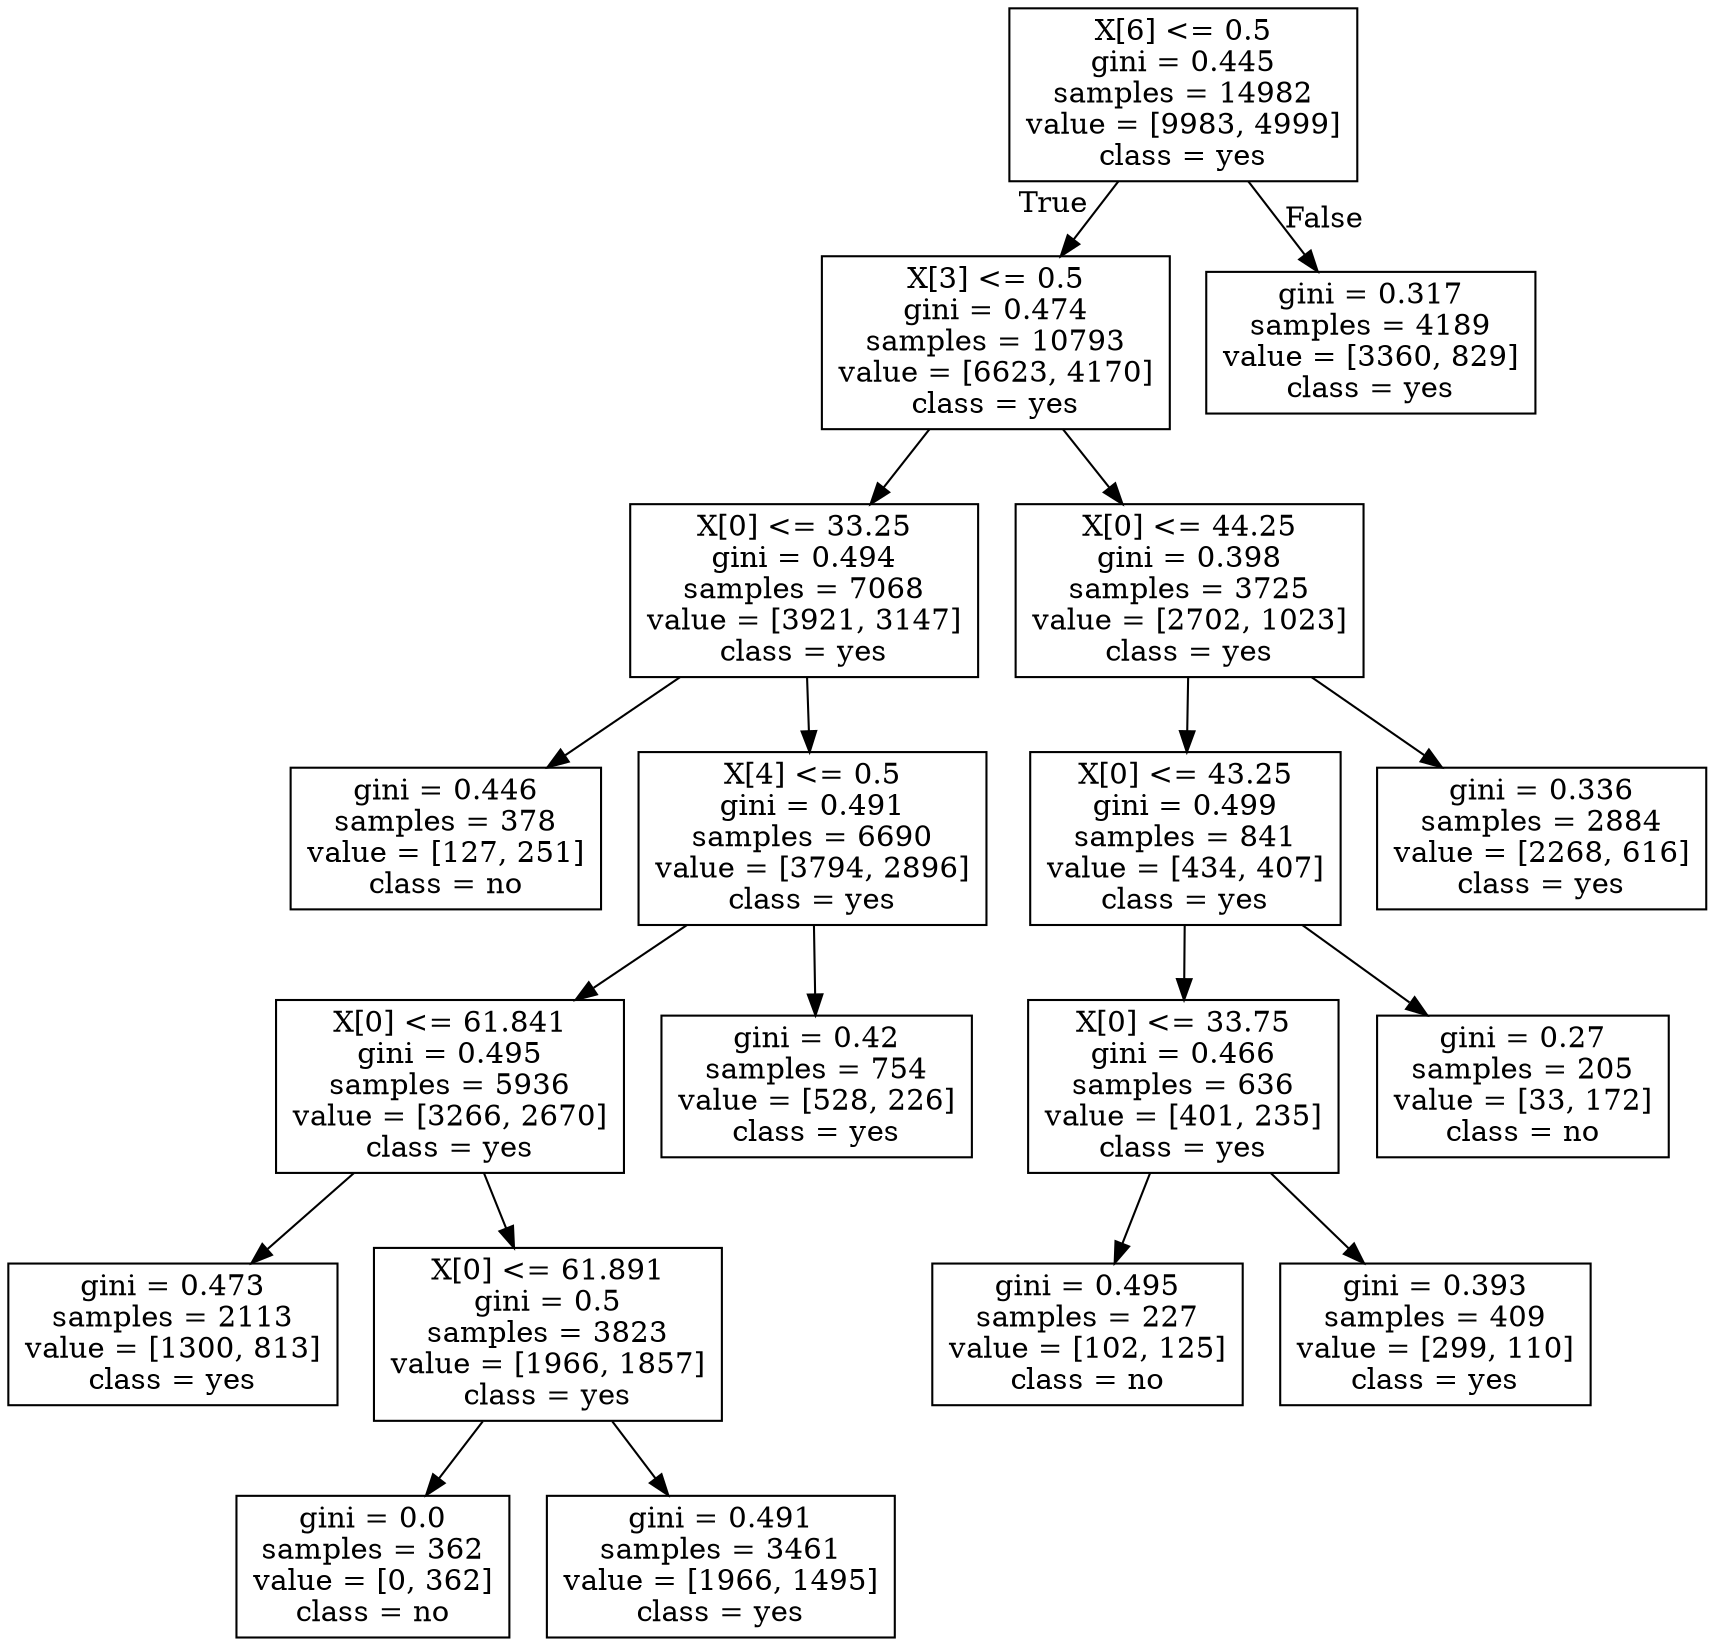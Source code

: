 digraph Tree {
node [shape=box] ;
0 [label="X[6] <= 0.5\ngini = 0.445\nsamples = 14982\nvalue = [9983, 4999]\nclass = yes"] ;
1 [label="X[3] <= 0.5\ngini = 0.474\nsamples = 10793\nvalue = [6623, 4170]\nclass = yes"] ;
0 -> 1 [labeldistance=2.5, labelangle=45, headlabel="True"] ;
3 [label="X[0] <= 33.25\ngini = 0.494\nsamples = 7068\nvalue = [3921, 3147]\nclass = yes"] ;
1 -> 3 ;
9 [label="gini = 0.446\nsamples = 378\nvalue = [127, 251]\nclass = no"] ;
3 -> 9 ;
10 [label="X[4] <= 0.5\ngini = 0.491\nsamples = 6690\nvalue = [3794, 2896]\nclass = yes"] ;
3 -> 10 ;
11 [label="X[0] <= 61.841\ngini = 0.495\nsamples = 5936\nvalue = [3266, 2670]\nclass = yes"] ;
10 -> 11 ;
13 [label="gini = 0.473\nsamples = 2113\nvalue = [1300, 813]\nclass = yes"] ;
11 -> 13 ;
14 [label="X[0] <= 61.891\ngini = 0.5\nsamples = 3823\nvalue = [1966, 1857]\nclass = yes"] ;
11 -> 14 ;
15 [label="gini = 0.0\nsamples = 362\nvalue = [0, 362]\nclass = no"] ;
14 -> 15 ;
16 [label="gini = 0.491\nsamples = 3461\nvalue = [1966, 1495]\nclass = yes"] ;
14 -> 16 ;
12 [label="gini = 0.42\nsamples = 754\nvalue = [528, 226]\nclass = yes"] ;
10 -> 12 ;
4 [label="X[0] <= 44.25\ngini = 0.398\nsamples = 3725\nvalue = [2702, 1023]\nclass = yes"] ;
1 -> 4 ;
5 [label="X[0] <= 43.25\ngini = 0.499\nsamples = 841\nvalue = [434, 407]\nclass = yes"] ;
4 -> 5 ;
7 [label="X[0] <= 33.75\ngini = 0.466\nsamples = 636\nvalue = [401, 235]\nclass = yes"] ;
5 -> 7 ;
17 [label="gini = 0.495\nsamples = 227\nvalue = [102, 125]\nclass = no"] ;
7 -> 17 ;
18 [label="gini = 0.393\nsamples = 409\nvalue = [299, 110]\nclass = yes"] ;
7 -> 18 ;
8 [label="gini = 0.27\nsamples = 205\nvalue = [33, 172]\nclass = no"] ;
5 -> 8 ;
6 [label="gini = 0.336\nsamples = 2884\nvalue = [2268, 616]\nclass = yes"] ;
4 -> 6 ;
2 [label="gini = 0.317\nsamples = 4189\nvalue = [3360, 829]\nclass = yes"] ;
0 -> 2 [labeldistance=2.5, labelangle=-45, headlabel="False"] ;
}